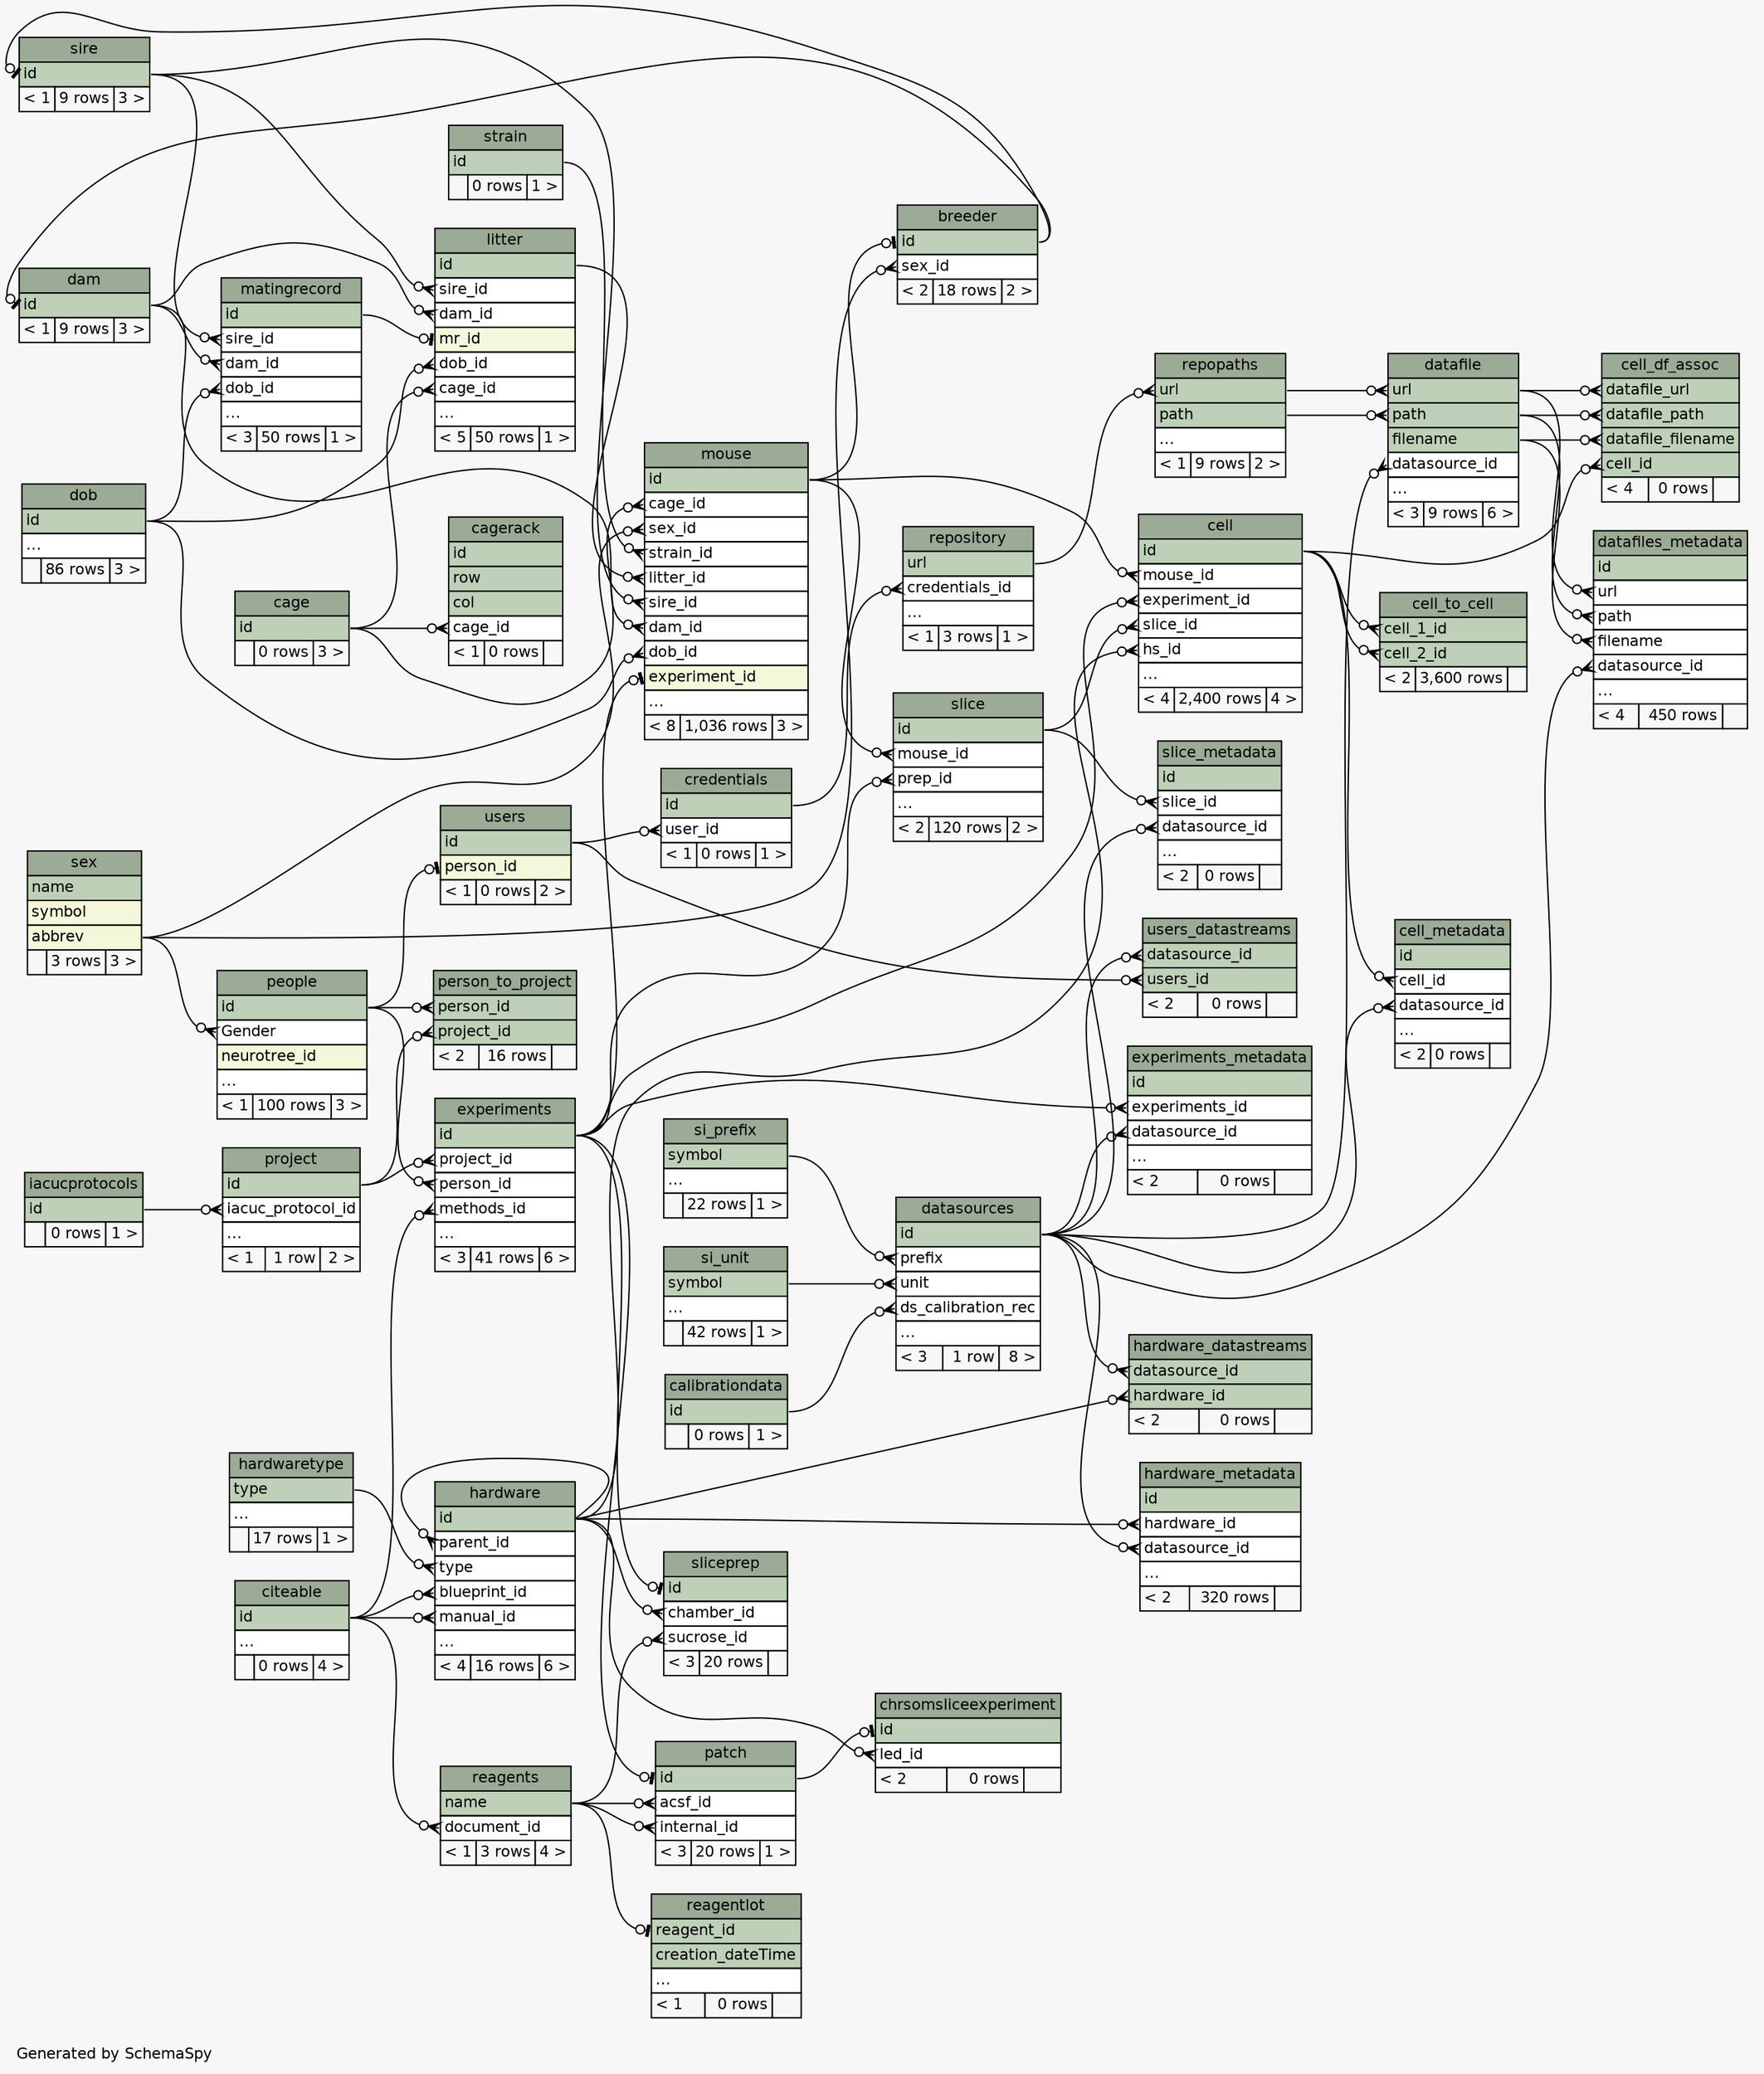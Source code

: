 // dot 2.32.0 on Windows 7 6.1
// SchemaSpy rev 590
digraph "compactRelationshipsDiagram" {
  graph [
    rankdir="RL"
    bgcolor="#f7f7f7"
    label="\nGenerated by SchemaSpy"
    labeljust="l"
    nodesep="0.18"
    ranksep="0.46"
    fontname="Helvetica"
    fontsize="11"
  ];
  node [
    fontname="Helvetica"
    fontsize="11"
    shape="plaintext"
  ];
  edge [
    arrowsize="0.8"
  ];
  "breeder" [
    label=<
    <TABLE BORDER="0" CELLBORDER="1" CELLSPACING="0" BGCOLOR="#ffffff">
      <TR><TD COLSPAN="3" BGCOLOR="#9bab96" ALIGN="CENTER">breeder</TD></TR>
      <TR><TD PORT="id" COLSPAN="3" BGCOLOR="#bed1b8" ALIGN="LEFT">id</TD></TR>
      <TR><TD PORT="sex_id" COLSPAN="3" ALIGN="LEFT">sex_id</TD></TR>
      <TR><TD ALIGN="LEFT" BGCOLOR="#f7f7f7">&lt; 2</TD><TD ALIGN="RIGHT" BGCOLOR="#f7f7f7">18 rows</TD><TD ALIGN="RIGHT" BGCOLOR="#f7f7f7">2 &gt;</TD></TR>
    </TABLE>>
    URL="tables/breeder.html"
    tooltip="breeder"
  ];
  "cage" [
    label=<
    <TABLE BORDER="0" CELLBORDER="1" CELLSPACING="0" BGCOLOR="#ffffff">
      <TR><TD COLSPAN="3" BGCOLOR="#9bab96" ALIGN="CENTER">cage</TD></TR>
      <TR><TD PORT="id" COLSPAN="3" BGCOLOR="#bed1b8" ALIGN="LEFT">id</TD></TR>
      <TR><TD ALIGN="LEFT" BGCOLOR="#f7f7f7">  </TD><TD ALIGN="RIGHT" BGCOLOR="#f7f7f7">0 rows</TD><TD ALIGN="RIGHT" BGCOLOR="#f7f7f7">3 &gt;</TD></TR>
    </TABLE>>
    URL="tables/cage.html"
    tooltip="cage"
  ];
  "cagerack" [
    label=<
    <TABLE BORDER="0" CELLBORDER="1" CELLSPACING="0" BGCOLOR="#ffffff">
      <TR><TD COLSPAN="3" BGCOLOR="#9bab96" ALIGN="CENTER">cagerack</TD></TR>
      <TR><TD PORT="id" COLSPAN="3" BGCOLOR="#bed1b8" ALIGN="LEFT">id</TD></TR>
      <TR><TD PORT="row" COLSPAN="3" BGCOLOR="#bed1b8" ALIGN="LEFT">row</TD></TR>
      <TR><TD PORT="col" COLSPAN="3" BGCOLOR="#bed1b8" ALIGN="LEFT">col</TD></TR>
      <TR><TD PORT="cage_id" COLSPAN="3" ALIGN="LEFT">cage_id</TD></TR>
      <TR><TD ALIGN="LEFT" BGCOLOR="#f7f7f7">&lt; 1</TD><TD ALIGN="RIGHT" BGCOLOR="#f7f7f7">0 rows</TD><TD ALIGN="RIGHT" BGCOLOR="#f7f7f7">  </TD></TR>
    </TABLE>>
    URL="tables/cagerack.html"
    tooltip="cagerack"
  ];
  "calibrationdata" [
    label=<
    <TABLE BORDER="0" CELLBORDER="1" CELLSPACING="0" BGCOLOR="#ffffff">
      <TR><TD COLSPAN="3" BGCOLOR="#9bab96" ALIGN="CENTER">calibrationdata</TD></TR>
      <TR><TD PORT="id" COLSPAN="3" BGCOLOR="#bed1b8" ALIGN="LEFT">id</TD></TR>
      <TR><TD ALIGN="LEFT" BGCOLOR="#f7f7f7">  </TD><TD ALIGN="RIGHT" BGCOLOR="#f7f7f7">0 rows</TD><TD ALIGN="RIGHT" BGCOLOR="#f7f7f7">1 &gt;</TD></TR>
    </TABLE>>
    URL="tables/calibrationdata.html"
    tooltip="calibrationdata"
  ];
  "cell" [
    label=<
    <TABLE BORDER="0" CELLBORDER="1" CELLSPACING="0" BGCOLOR="#ffffff">
      <TR><TD COLSPAN="3" BGCOLOR="#9bab96" ALIGN="CENTER">cell</TD></TR>
      <TR><TD PORT="id" COLSPAN="3" BGCOLOR="#bed1b8" ALIGN="LEFT">id</TD></TR>
      <TR><TD PORT="mouse_id" COLSPAN="3" ALIGN="LEFT">mouse_id</TD></TR>
      <TR><TD PORT="experiment_id" COLSPAN="3" ALIGN="LEFT">experiment_id</TD></TR>
      <TR><TD PORT="slice_id" COLSPAN="3" ALIGN="LEFT">slice_id</TD></TR>
      <TR><TD PORT="hs_id" COLSPAN="3" ALIGN="LEFT">hs_id</TD></TR>
      <TR><TD PORT="elipses" COLSPAN="3" ALIGN="LEFT">...</TD></TR>
      <TR><TD ALIGN="LEFT" BGCOLOR="#f7f7f7">&lt; 4</TD><TD ALIGN="RIGHT" BGCOLOR="#f7f7f7">2,400 rows</TD><TD ALIGN="RIGHT" BGCOLOR="#f7f7f7">4 &gt;</TD></TR>
    </TABLE>>
    URL="tables/cell.html"
    tooltip="cell"
  ];
  "cell_df_assoc" [
    label=<
    <TABLE BORDER="0" CELLBORDER="1" CELLSPACING="0" BGCOLOR="#ffffff">
      <TR><TD COLSPAN="3" BGCOLOR="#9bab96" ALIGN="CENTER">cell_df_assoc</TD></TR>
      <TR><TD PORT="datafile_url" COLSPAN="3" BGCOLOR="#bed1b8" ALIGN="LEFT">datafile_url</TD></TR>
      <TR><TD PORT="datafile_path" COLSPAN="3" BGCOLOR="#bed1b8" ALIGN="LEFT">datafile_path</TD></TR>
      <TR><TD PORT="datafile_filename" COLSPAN="3" BGCOLOR="#bed1b8" ALIGN="LEFT">datafile_filename</TD></TR>
      <TR><TD PORT="cell_id" COLSPAN="3" BGCOLOR="#bed1b8" ALIGN="LEFT">cell_id</TD></TR>
      <TR><TD ALIGN="LEFT" BGCOLOR="#f7f7f7">&lt; 4</TD><TD ALIGN="RIGHT" BGCOLOR="#f7f7f7">0 rows</TD><TD ALIGN="RIGHT" BGCOLOR="#f7f7f7">  </TD></TR>
    </TABLE>>
    URL="tables/cell_df_assoc.html"
    tooltip="cell_df_assoc"
  ];
  "cell_metadata" [
    label=<
    <TABLE BORDER="0" CELLBORDER="1" CELLSPACING="0" BGCOLOR="#ffffff">
      <TR><TD COLSPAN="3" BGCOLOR="#9bab96" ALIGN="CENTER">cell_metadata</TD></TR>
      <TR><TD PORT="id" COLSPAN="3" BGCOLOR="#bed1b8" ALIGN="LEFT">id</TD></TR>
      <TR><TD PORT="cell_id" COLSPAN="3" ALIGN="LEFT">cell_id</TD></TR>
      <TR><TD PORT="datasource_id" COLSPAN="3" ALIGN="LEFT">datasource_id</TD></TR>
      <TR><TD PORT="elipses" COLSPAN="3" ALIGN="LEFT">...</TD></TR>
      <TR><TD ALIGN="LEFT" BGCOLOR="#f7f7f7">&lt; 2</TD><TD ALIGN="RIGHT" BGCOLOR="#f7f7f7">0 rows</TD><TD ALIGN="RIGHT" BGCOLOR="#f7f7f7">  </TD></TR>
    </TABLE>>
    URL="tables/cell_metadata.html"
    tooltip="cell_metadata"
  ];
  "cell_to_cell" [
    label=<
    <TABLE BORDER="0" CELLBORDER="1" CELLSPACING="0" BGCOLOR="#ffffff">
      <TR><TD COLSPAN="3" BGCOLOR="#9bab96" ALIGN="CENTER">cell_to_cell</TD></TR>
      <TR><TD PORT="cell_1_id" COLSPAN="3" BGCOLOR="#bed1b8" ALIGN="LEFT">cell_1_id</TD></TR>
      <TR><TD PORT="cell_2_id" COLSPAN="3" BGCOLOR="#bed1b8" ALIGN="LEFT">cell_2_id</TD></TR>
      <TR><TD ALIGN="LEFT" BGCOLOR="#f7f7f7">&lt; 2</TD><TD ALIGN="RIGHT" BGCOLOR="#f7f7f7">3,600 rows</TD><TD ALIGN="RIGHT" BGCOLOR="#f7f7f7">  </TD></TR>
    </TABLE>>
    URL="tables/cell_to_cell.html"
    tooltip="cell_to_cell"
  ];
  "chrsomsliceexperiment" [
    label=<
    <TABLE BORDER="0" CELLBORDER="1" CELLSPACING="0" BGCOLOR="#ffffff">
      <TR><TD COLSPAN="3" BGCOLOR="#9bab96" ALIGN="CENTER">chrsomsliceexperiment</TD></TR>
      <TR><TD PORT="id" COLSPAN="3" BGCOLOR="#bed1b8" ALIGN="LEFT">id</TD></TR>
      <TR><TD PORT="led_id" COLSPAN="3" ALIGN="LEFT">led_id</TD></TR>
      <TR><TD ALIGN="LEFT" BGCOLOR="#f7f7f7">&lt; 2</TD><TD ALIGN="RIGHT" BGCOLOR="#f7f7f7">0 rows</TD><TD ALIGN="RIGHT" BGCOLOR="#f7f7f7">  </TD></TR>
    </TABLE>>
    URL="tables/chrsomsliceexperiment.html"
    tooltip="chrsomsliceexperiment"
  ];
  "citeable" [
    label=<
    <TABLE BORDER="0" CELLBORDER="1" CELLSPACING="0" BGCOLOR="#ffffff">
      <TR><TD COLSPAN="3" BGCOLOR="#9bab96" ALIGN="CENTER">citeable</TD></TR>
      <TR><TD PORT="id" COLSPAN="3" BGCOLOR="#bed1b8" ALIGN="LEFT">id</TD></TR>
      <TR><TD PORT="elipses" COLSPAN="3" ALIGN="LEFT">...</TD></TR>
      <TR><TD ALIGN="LEFT" BGCOLOR="#f7f7f7">  </TD><TD ALIGN="RIGHT" BGCOLOR="#f7f7f7">0 rows</TD><TD ALIGN="RIGHT" BGCOLOR="#f7f7f7">4 &gt;</TD></TR>
    </TABLE>>
    URL="tables/citeable.html"
    tooltip="citeable"
  ];
  "credentials" [
    label=<
    <TABLE BORDER="0" CELLBORDER="1" CELLSPACING="0" BGCOLOR="#ffffff">
      <TR><TD COLSPAN="3" BGCOLOR="#9bab96" ALIGN="CENTER">credentials</TD></TR>
      <TR><TD PORT="id" COLSPAN="3" BGCOLOR="#bed1b8" ALIGN="LEFT">id</TD></TR>
      <TR><TD PORT="user_id" COLSPAN="3" ALIGN="LEFT">user_id</TD></TR>
      <TR><TD ALIGN="LEFT" BGCOLOR="#f7f7f7">&lt; 1</TD><TD ALIGN="RIGHT" BGCOLOR="#f7f7f7">0 rows</TD><TD ALIGN="RIGHT" BGCOLOR="#f7f7f7">1 &gt;</TD></TR>
    </TABLE>>
    URL="tables/credentials.html"
    tooltip="credentials"
  ];
  "dam" [
    label=<
    <TABLE BORDER="0" CELLBORDER="1" CELLSPACING="0" BGCOLOR="#ffffff">
      <TR><TD COLSPAN="3" BGCOLOR="#9bab96" ALIGN="CENTER">dam</TD></TR>
      <TR><TD PORT="id" COLSPAN="3" BGCOLOR="#bed1b8" ALIGN="LEFT">id</TD></TR>
      <TR><TD ALIGN="LEFT" BGCOLOR="#f7f7f7">&lt; 1</TD><TD ALIGN="RIGHT" BGCOLOR="#f7f7f7">9 rows</TD><TD ALIGN="RIGHT" BGCOLOR="#f7f7f7">3 &gt;</TD></TR>
    </TABLE>>
    URL="tables/dam.html"
    tooltip="dam"
  ];
  "datafile" [
    label=<
    <TABLE BORDER="0" CELLBORDER="1" CELLSPACING="0" BGCOLOR="#ffffff">
      <TR><TD COLSPAN="3" BGCOLOR="#9bab96" ALIGN="CENTER">datafile</TD></TR>
      <TR><TD PORT="url" COLSPAN="3" BGCOLOR="#bed1b8" ALIGN="LEFT">url</TD></TR>
      <TR><TD PORT="path" COLSPAN="3" BGCOLOR="#bed1b8" ALIGN="LEFT">path</TD></TR>
      <TR><TD PORT="filename" COLSPAN="3" BGCOLOR="#bed1b8" ALIGN="LEFT">filename</TD></TR>
      <TR><TD PORT="datasource_id" COLSPAN="3" ALIGN="LEFT">datasource_id</TD></TR>
      <TR><TD PORT="elipses" COLSPAN="3" ALIGN="LEFT">...</TD></TR>
      <TR><TD ALIGN="LEFT" BGCOLOR="#f7f7f7">&lt; 3</TD><TD ALIGN="RIGHT" BGCOLOR="#f7f7f7">9 rows</TD><TD ALIGN="RIGHT" BGCOLOR="#f7f7f7">6 &gt;</TD></TR>
    </TABLE>>
    URL="tables/datafile.html"
    tooltip="datafile"
  ];
  "datafiles_metadata" [
    label=<
    <TABLE BORDER="0" CELLBORDER="1" CELLSPACING="0" BGCOLOR="#ffffff">
      <TR><TD COLSPAN="3" BGCOLOR="#9bab96" ALIGN="CENTER">datafiles_metadata</TD></TR>
      <TR><TD PORT="id" COLSPAN="3" BGCOLOR="#bed1b8" ALIGN="LEFT">id</TD></TR>
      <TR><TD PORT="url" COLSPAN="3" ALIGN="LEFT">url</TD></TR>
      <TR><TD PORT="path" COLSPAN="3" ALIGN="LEFT">path</TD></TR>
      <TR><TD PORT="filename" COLSPAN="3" ALIGN="LEFT">filename</TD></TR>
      <TR><TD PORT="datasource_id" COLSPAN="3" ALIGN="LEFT">datasource_id</TD></TR>
      <TR><TD PORT="elipses" COLSPAN="3" ALIGN="LEFT">...</TD></TR>
      <TR><TD ALIGN="LEFT" BGCOLOR="#f7f7f7">&lt; 4</TD><TD ALIGN="RIGHT" BGCOLOR="#f7f7f7">450 rows</TD><TD ALIGN="RIGHT" BGCOLOR="#f7f7f7">  </TD></TR>
    </TABLE>>
    URL="tables/datafiles_metadata.html"
    tooltip="datafiles_metadata"
  ];
  "datasources" [
    label=<
    <TABLE BORDER="0" CELLBORDER="1" CELLSPACING="0" BGCOLOR="#ffffff">
      <TR><TD COLSPAN="3" BGCOLOR="#9bab96" ALIGN="CENTER">datasources</TD></TR>
      <TR><TD PORT="id" COLSPAN="3" BGCOLOR="#bed1b8" ALIGN="LEFT">id</TD></TR>
      <TR><TD PORT="prefix" COLSPAN="3" ALIGN="LEFT">prefix</TD></TR>
      <TR><TD PORT="unit" COLSPAN="3" ALIGN="LEFT">unit</TD></TR>
      <TR><TD PORT="ds_calibration_rec" COLSPAN="3" ALIGN="LEFT">ds_calibration_rec</TD></TR>
      <TR><TD PORT="elipses" COLSPAN="3" ALIGN="LEFT">...</TD></TR>
      <TR><TD ALIGN="LEFT" BGCOLOR="#f7f7f7">&lt; 3</TD><TD ALIGN="RIGHT" BGCOLOR="#f7f7f7">1 row</TD><TD ALIGN="RIGHT" BGCOLOR="#f7f7f7">8 &gt;</TD></TR>
    </TABLE>>
    URL="tables/datasources.html"
    tooltip="datasources"
  ];
  "dob" [
    label=<
    <TABLE BORDER="0" CELLBORDER="1" CELLSPACING="0" BGCOLOR="#ffffff">
      <TR><TD COLSPAN="3" BGCOLOR="#9bab96" ALIGN="CENTER">dob</TD></TR>
      <TR><TD PORT="id" COLSPAN="3" BGCOLOR="#bed1b8" ALIGN="LEFT">id</TD></TR>
      <TR><TD PORT="elipses" COLSPAN="3" ALIGN="LEFT">...</TD></TR>
      <TR><TD ALIGN="LEFT" BGCOLOR="#f7f7f7">  </TD><TD ALIGN="RIGHT" BGCOLOR="#f7f7f7">86 rows</TD><TD ALIGN="RIGHT" BGCOLOR="#f7f7f7">3 &gt;</TD></TR>
    </TABLE>>
    URL="tables/dob.html"
    tooltip="dob"
  ];
  "experiments" [
    label=<
    <TABLE BORDER="0" CELLBORDER="1" CELLSPACING="0" BGCOLOR="#ffffff">
      <TR><TD COLSPAN="3" BGCOLOR="#9bab96" ALIGN="CENTER">experiments</TD></TR>
      <TR><TD PORT="id" COLSPAN="3" BGCOLOR="#bed1b8" ALIGN="LEFT">id</TD></TR>
      <TR><TD PORT="project_id" COLSPAN="3" ALIGN="LEFT">project_id</TD></TR>
      <TR><TD PORT="person_id" COLSPAN="3" ALIGN="LEFT">person_id</TD></TR>
      <TR><TD PORT="methods_id" COLSPAN="3" ALIGN="LEFT">methods_id</TD></TR>
      <TR><TD PORT="elipses" COLSPAN="3" ALIGN="LEFT">...</TD></TR>
      <TR><TD ALIGN="LEFT" BGCOLOR="#f7f7f7">&lt; 3</TD><TD ALIGN="RIGHT" BGCOLOR="#f7f7f7">41 rows</TD><TD ALIGN="RIGHT" BGCOLOR="#f7f7f7">6 &gt;</TD></TR>
    </TABLE>>
    URL="tables/experiments.html"
    tooltip="experiments"
  ];
  "experiments_metadata" [
    label=<
    <TABLE BORDER="0" CELLBORDER="1" CELLSPACING="0" BGCOLOR="#ffffff">
      <TR><TD COLSPAN="3" BGCOLOR="#9bab96" ALIGN="CENTER">experiments_metadata</TD></TR>
      <TR><TD PORT="id" COLSPAN="3" BGCOLOR="#bed1b8" ALIGN="LEFT">id</TD></TR>
      <TR><TD PORT="experiments_id" COLSPAN="3" ALIGN="LEFT">experiments_id</TD></TR>
      <TR><TD PORT="datasource_id" COLSPAN="3" ALIGN="LEFT">datasource_id</TD></TR>
      <TR><TD PORT="elipses" COLSPAN="3" ALIGN="LEFT">...</TD></TR>
      <TR><TD ALIGN="LEFT" BGCOLOR="#f7f7f7">&lt; 2</TD><TD ALIGN="RIGHT" BGCOLOR="#f7f7f7">0 rows</TD><TD ALIGN="RIGHT" BGCOLOR="#f7f7f7">  </TD></TR>
    </TABLE>>
    URL="tables/experiments_metadata.html"
    tooltip="experiments_metadata"
  ];
  "hardware" [
    label=<
    <TABLE BORDER="0" CELLBORDER="1" CELLSPACING="0" BGCOLOR="#ffffff">
      <TR><TD COLSPAN="3" BGCOLOR="#9bab96" ALIGN="CENTER">hardware</TD></TR>
      <TR><TD PORT="id" COLSPAN="3" BGCOLOR="#bed1b8" ALIGN="LEFT">id</TD></TR>
      <TR><TD PORT="parent_id" COLSPAN="3" ALIGN="LEFT">parent_id</TD></TR>
      <TR><TD PORT="type" COLSPAN="3" ALIGN="LEFT">type</TD></TR>
      <TR><TD PORT="blueprint_id" COLSPAN="3" ALIGN="LEFT">blueprint_id</TD></TR>
      <TR><TD PORT="manual_id" COLSPAN="3" ALIGN="LEFT">manual_id</TD></TR>
      <TR><TD PORT="elipses" COLSPAN="3" ALIGN="LEFT">...</TD></TR>
      <TR><TD ALIGN="LEFT" BGCOLOR="#f7f7f7">&lt; 4</TD><TD ALIGN="RIGHT" BGCOLOR="#f7f7f7">16 rows</TD><TD ALIGN="RIGHT" BGCOLOR="#f7f7f7">6 &gt;</TD></TR>
    </TABLE>>
    URL="tables/hardware.html"
    tooltip="hardware"
  ];
  "hardware_datastreams" [
    label=<
    <TABLE BORDER="0" CELLBORDER="1" CELLSPACING="0" BGCOLOR="#ffffff">
      <TR><TD COLSPAN="3" BGCOLOR="#9bab96" ALIGN="CENTER">hardware_datastreams</TD></TR>
      <TR><TD PORT="datasource_id" COLSPAN="3" BGCOLOR="#bed1b8" ALIGN="LEFT">datasource_id</TD></TR>
      <TR><TD PORT="hardware_id" COLSPAN="3" BGCOLOR="#bed1b8" ALIGN="LEFT">hardware_id</TD></TR>
      <TR><TD ALIGN="LEFT" BGCOLOR="#f7f7f7">&lt; 2</TD><TD ALIGN="RIGHT" BGCOLOR="#f7f7f7">0 rows</TD><TD ALIGN="RIGHT" BGCOLOR="#f7f7f7">  </TD></TR>
    </TABLE>>
    URL="tables/hardware_datastreams.html"
    tooltip="hardware_datastreams"
  ];
  "hardware_metadata" [
    label=<
    <TABLE BORDER="0" CELLBORDER="1" CELLSPACING="0" BGCOLOR="#ffffff">
      <TR><TD COLSPAN="3" BGCOLOR="#9bab96" ALIGN="CENTER">hardware_metadata</TD></TR>
      <TR><TD PORT="id" COLSPAN="3" BGCOLOR="#bed1b8" ALIGN="LEFT">id</TD></TR>
      <TR><TD PORT="hardware_id" COLSPAN="3" ALIGN="LEFT">hardware_id</TD></TR>
      <TR><TD PORT="datasource_id" COLSPAN="3" ALIGN="LEFT">datasource_id</TD></TR>
      <TR><TD PORT="elipses" COLSPAN="3" ALIGN="LEFT">...</TD></TR>
      <TR><TD ALIGN="LEFT" BGCOLOR="#f7f7f7">&lt; 2</TD><TD ALIGN="RIGHT" BGCOLOR="#f7f7f7">320 rows</TD><TD ALIGN="RIGHT" BGCOLOR="#f7f7f7">  </TD></TR>
    </TABLE>>
    URL="tables/hardware_metadata.html"
    tooltip="hardware_metadata"
  ];
  "hardwaretype" [
    label=<
    <TABLE BORDER="0" CELLBORDER="1" CELLSPACING="0" BGCOLOR="#ffffff">
      <TR><TD COLSPAN="3" BGCOLOR="#9bab96" ALIGN="CENTER">hardwaretype</TD></TR>
      <TR><TD PORT="type" COLSPAN="3" BGCOLOR="#bed1b8" ALIGN="LEFT">type</TD></TR>
      <TR><TD PORT="elipses" COLSPAN="3" ALIGN="LEFT">...</TD></TR>
      <TR><TD ALIGN="LEFT" BGCOLOR="#f7f7f7">  </TD><TD ALIGN="RIGHT" BGCOLOR="#f7f7f7">17 rows</TD><TD ALIGN="RIGHT" BGCOLOR="#f7f7f7">1 &gt;</TD></TR>
    </TABLE>>
    URL="tables/hardwaretype.html"
    tooltip="hardwaretype"
  ];
  "iacucprotocols" [
    label=<
    <TABLE BORDER="0" CELLBORDER="1" CELLSPACING="0" BGCOLOR="#ffffff">
      <TR><TD COLSPAN="3" BGCOLOR="#9bab96" ALIGN="CENTER">iacucprotocols</TD></TR>
      <TR><TD PORT="id" COLSPAN="3" BGCOLOR="#bed1b8" ALIGN="LEFT">id</TD></TR>
      <TR><TD ALIGN="LEFT" BGCOLOR="#f7f7f7">  </TD><TD ALIGN="RIGHT" BGCOLOR="#f7f7f7">0 rows</TD><TD ALIGN="RIGHT" BGCOLOR="#f7f7f7">1 &gt;</TD></TR>
    </TABLE>>
    URL="tables/iacucprotocols.html"
    tooltip="iacucprotocols"
  ];
  "litter" [
    label=<
    <TABLE BORDER="0" CELLBORDER="1" CELLSPACING="0" BGCOLOR="#ffffff">
      <TR><TD COLSPAN="3" BGCOLOR="#9bab96" ALIGN="CENTER">litter</TD></TR>
      <TR><TD PORT="id" COLSPAN="3" BGCOLOR="#bed1b8" ALIGN="LEFT">id</TD></TR>
      <TR><TD PORT="sire_id" COLSPAN="3" ALIGN="LEFT">sire_id</TD></TR>
      <TR><TD PORT="dam_id" COLSPAN="3" ALIGN="LEFT">dam_id</TD></TR>
      <TR><TD PORT="mr_id" COLSPAN="3" BGCOLOR="#f4f7da" ALIGN="LEFT">mr_id</TD></TR>
      <TR><TD PORT="dob_id" COLSPAN="3" ALIGN="LEFT">dob_id</TD></TR>
      <TR><TD PORT="cage_id" COLSPAN="3" ALIGN="LEFT">cage_id</TD></TR>
      <TR><TD PORT="elipses" COLSPAN="3" ALIGN="LEFT">...</TD></TR>
      <TR><TD ALIGN="LEFT" BGCOLOR="#f7f7f7">&lt; 5</TD><TD ALIGN="RIGHT" BGCOLOR="#f7f7f7">50 rows</TD><TD ALIGN="RIGHT" BGCOLOR="#f7f7f7">1 &gt;</TD></TR>
    </TABLE>>
    URL="tables/litter.html"
    tooltip="litter"
  ];
  "matingrecord" [
    label=<
    <TABLE BORDER="0" CELLBORDER="1" CELLSPACING="0" BGCOLOR="#ffffff">
      <TR><TD COLSPAN="3" BGCOLOR="#9bab96" ALIGN="CENTER">matingrecord</TD></TR>
      <TR><TD PORT="id" COLSPAN="3" BGCOLOR="#bed1b8" ALIGN="LEFT">id</TD></TR>
      <TR><TD PORT="sire_id" COLSPAN="3" ALIGN="LEFT">sire_id</TD></TR>
      <TR><TD PORT="dam_id" COLSPAN="3" ALIGN="LEFT">dam_id</TD></TR>
      <TR><TD PORT="dob_id" COLSPAN="3" ALIGN="LEFT">dob_id</TD></TR>
      <TR><TD PORT="elipses" COLSPAN="3" ALIGN="LEFT">...</TD></TR>
      <TR><TD ALIGN="LEFT" BGCOLOR="#f7f7f7">&lt; 3</TD><TD ALIGN="RIGHT" BGCOLOR="#f7f7f7">50 rows</TD><TD ALIGN="RIGHT" BGCOLOR="#f7f7f7">1 &gt;</TD></TR>
    </TABLE>>
    URL="tables/matingrecord.html"
    tooltip="matingrecord"
  ];
  "mouse" [
    label=<
    <TABLE BORDER="0" CELLBORDER="1" CELLSPACING="0" BGCOLOR="#ffffff">
      <TR><TD COLSPAN="3" BGCOLOR="#9bab96" ALIGN="CENTER">mouse</TD></TR>
      <TR><TD PORT="id" COLSPAN="3" BGCOLOR="#bed1b8" ALIGN="LEFT">id</TD></TR>
      <TR><TD PORT="cage_id" COLSPAN="3" ALIGN="LEFT">cage_id</TD></TR>
      <TR><TD PORT="sex_id" COLSPAN="3" ALIGN="LEFT">sex_id</TD></TR>
      <TR><TD PORT="strain_id" COLSPAN="3" ALIGN="LEFT">strain_id</TD></TR>
      <TR><TD PORT="litter_id" COLSPAN="3" ALIGN="LEFT">litter_id</TD></TR>
      <TR><TD PORT="sire_id" COLSPAN="3" ALIGN="LEFT">sire_id</TD></TR>
      <TR><TD PORT="dam_id" COLSPAN="3" ALIGN="LEFT">dam_id</TD></TR>
      <TR><TD PORT="dob_id" COLSPAN="3" ALIGN="LEFT">dob_id</TD></TR>
      <TR><TD PORT="experiment_id" COLSPAN="3" BGCOLOR="#f4f7da" ALIGN="LEFT">experiment_id</TD></TR>
      <TR><TD PORT="elipses" COLSPAN="3" ALIGN="LEFT">...</TD></TR>
      <TR><TD ALIGN="LEFT" BGCOLOR="#f7f7f7">&lt; 8</TD><TD ALIGN="RIGHT" BGCOLOR="#f7f7f7">1,036 rows</TD><TD ALIGN="RIGHT" BGCOLOR="#f7f7f7">3 &gt;</TD></TR>
    </TABLE>>
    URL="tables/mouse.html"
    tooltip="mouse"
  ];
  "patch" [
    label=<
    <TABLE BORDER="0" CELLBORDER="1" CELLSPACING="0" BGCOLOR="#ffffff">
      <TR><TD COLSPAN="3" BGCOLOR="#9bab96" ALIGN="CENTER">patch</TD></TR>
      <TR><TD PORT="id" COLSPAN="3" BGCOLOR="#bed1b8" ALIGN="LEFT">id</TD></TR>
      <TR><TD PORT="acsf_id" COLSPAN="3" ALIGN="LEFT">acsf_id</TD></TR>
      <TR><TD PORT="internal_id" COLSPAN="3" ALIGN="LEFT">internal_id</TD></TR>
      <TR><TD ALIGN="LEFT" BGCOLOR="#f7f7f7">&lt; 3</TD><TD ALIGN="RIGHT" BGCOLOR="#f7f7f7">20 rows</TD><TD ALIGN="RIGHT" BGCOLOR="#f7f7f7">1 &gt;</TD></TR>
    </TABLE>>
    URL="tables/patch.html"
    tooltip="patch"
  ];
  "people" [
    label=<
    <TABLE BORDER="0" CELLBORDER="1" CELLSPACING="0" BGCOLOR="#ffffff">
      <TR><TD COLSPAN="3" BGCOLOR="#9bab96" ALIGN="CENTER">people</TD></TR>
      <TR><TD PORT="id" COLSPAN="3" BGCOLOR="#bed1b8" ALIGN="LEFT">id</TD></TR>
      <TR><TD PORT="Gender" COLSPAN="3" ALIGN="LEFT">Gender</TD></TR>
      <TR><TD PORT="neurotree_id" COLSPAN="3" BGCOLOR="#f4f7da" ALIGN="LEFT">neurotree_id</TD></TR>
      <TR><TD PORT="elipses" COLSPAN="3" ALIGN="LEFT">...</TD></TR>
      <TR><TD ALIGN="LEFT" BGCOLOR="#f7f7f7">&lt; 1</TD><TD ALIGN="RIGHT" BGCOLOR="#f7f7f7">100 rows</TD><TD ALIGN="RIGHT" BGCOLOR="#f7f7f7">3 &gt;</TD></TR>
    </TABLE>>
    URL="tables/people.html"
    tooltip="people"
  ];
  "person_to_project" [
    label=<
    <TABLE BORDER="0" CELLBORDER="1" CELLSPACING="0" BGCOLOR="#ffffff">
      <TR><TD COLSPAN="3" BGCOLOR="#9bab96" ALIGN="CENTER">person_to_project</TD></TR>
      <TR><TD PORT="person_id" COLSPAN="3" BGCOLOR="#bed1b8" ALIGN="LEFT">person_id</TD></TR>
      <TR><TD PORT="project_id" COLSPAN="3" BGCOLOR="#bed1b8" ALIGN="LEFT">project_id</TD></TR>
      <TR><TD ALIGN="LEFT" BGCOLOR="#f7f7f7">&lt; 2</TD><TD ALIGN="RIGHT" BGCOLOR="#f7f7f7">16 rows</TD><TD ALIGN="RIGHT" BGCOLOR="#f7f7f7">  </TD></TR>
    </TABLE>>
    URL="tables/person_to_project.html"
    tooltip="person_to_project"
  ];
  "project" [
    label=<
    <TABLE BORDER="0" CELLBORDER="1" CELLSPACING="0" BGCOLOR="#ffffff">
      <TR><TD COLSPAN="3" BGCOLOR="#9bab96" ALIGN="CENTER">project</TD></TR>
      <TR><TD PORT="id" COLSPAN="3" BGCOLOR="#bed1b8" ALIGN="LEFT">id</TD></TR>
      <TR><TD PORT="iacuc_protocol_id" COLSPAN="3" ALIGN="LEFT">iacuc_protocol_id</TD></TR>
      <TR><TD PORT="elipses" COLSPAN="3" ALIGN="LEFT">...</TD></TR>
      <TR><TD ALIGN="LEFT" BGCOLOR="#f7f7f7">&lt; 1</TD><TD ALIGN="RIGHT" BGCOLOR="#f7f7f7">1 row</TD><TD ALIGN="RIGHT" BGCOLOR="#f7f7f7">2 &gt;</TD></TR>
    </TABLE>>
    URL="tables/project.html"
    tooltip="project"
  ];
  "reagentlot" [
    label=<
    <TABLE BORDER="0" CELLBORDER="1" CELLSPACING="0" BGCOLOR="#ffffff">
      <TR><TD COLSPAN="3" BGCOLOR="#9bab96" ALIGN="CENTER">reagentlot</TD></TR>
      <TR><TD PORT="reagent_id" COLSPAN="3" BGCOLOR="#bed1b8" ALIGN="LEFT">reagent_id</TD></TR>
      <TR><TD PORT="creation_dateTime" COLSPAN="3" BGCOLOR="#bed1b8" ALIGN="LEFT">creation_dateTime</TD></TR>
      <TR><TD PORT="elipses" COLSPAN="3" ALIGN="LEFT">...</TD></TR>
      <TR><TD ALIGN="LEFT" BGCOLOR="#f7f7f7">&lt; 1</TD><TD ALIGN="RIGHT" BGCOLOR="#f7f7f7">0 rows</TD><TD ALIGN="RIGHT" BGCOLOR="#f7f7f7">  </TD></TR>
    </TABLE>>
    URL="tables/reagentlot.html"
    tooltip="reagentlot"
  ];
  "reagents" [
    label=<
    <TABLE BORDER="0" CELLBORDER="1" CELLSPACING="0" BGCOLOR="#ffffff">
      <TR><TD COLSPAN="3" BGCOLOR="#9bab96" ALIGN="CENTER">reagents</TD></TR>
      <TR><TD PORT="name" COLSPAN="3" BGCOLOR="#bed1b8" ALIGN="LEFT">name</TD></TR>
      <TR><TD PORT="document_id" COLSPAN="3" ALIGN="LEFT">document_id</TD></TR>
      <TR><TD ALIGN="LEFT" BGCOLOR="#f7f7f7">&lt; 1</TD><TD ALIGN="RIGHT" BGCOLOR="#f7f7f7">3 rows</TD><TD ALIGN="RIGHT" BGCOLOR="#f7f7f7">4 &gt;</TD></TR>
    </TABLE>>
    URL="tables/reagents.html"
    tooltip="reagents"
  ];
  "repopaths" [
    label=<
    <TABLE BORDER="0" CELLBORDER="1" CELLSPACING="0" BGCOLOR="#ffffff">
      <TR><TD COLSPAN="3" BGCOLOR="#9bab96" ALIGN="CENTER">repopaths</TD></TR>
      <TR><TD PORT="url" COLSPAN="3" BGCOLOR="#bed1b8" ALIGN="LEFT">url</TD></TR>
      <TR><TD PORT="path" COLSPAN="3" BGCOLOR="#bed1b8" ALIGN="LEFT">path</TD></TR>
      <TR><TD PORT="elipses" COLSPAN="3" ALIGN="LEFT">...</TD></TR>
      <TR><TD ALIGN="LEFT" BGCOLOR="#f7f7f7">&lt; 1</TD><TD ALIGN="RIGHT" BGCOLOR="#f7f7f7">9 rows</TD><TD ALIGN="RIGHT" BGCOLOR="#f7f7f7">2 &gt;</TD></TR>
    </TABLE>>
    URL="tables/repopaths.html"
    tooltip="repopaths"
  ];
  "repository" [
    label=<
    <TABLE BORDER="0" CELLBORDER="1" CELLSPACING="0" BGCOLOR="#ffffff">
      <TR><TD COLSPAN="3" BGCOLOR="#9bab96" ALIGN="CENTER">repository</TD></TR>
      <TR><TD PORT="url" COLSPAN="3" BGCOLOR="#bed1b8" ALIGN="LEFT">url</TD></TR>
      <TR><TD PORT="credentials_id" COLSPAN="3" ALIGN="LEFT">credentials_id</TD></TR>
      <TR><TD PORT="elipses" COLSPAN="3" ALIGN="LEFT">...</TD></TR>
      <TR><TD ALIGN="LEFT" BGCOLOR="#f7f7f7">&lt; 1</TD><TD ALIGN="RIGHT" BGCOLOR="#f7f7f7">3 rows</TD><TD ALIGN="RIGHT" BGCOLOR="#f7f7f7">1 &gt;</TD></TR>
    </TABLE>>
    URL="tables/repository.html"
    tooltip="repository"
  ];
  "sex" [
    label=<
    <TABLE BORDER="0" CELLBORDER="1" CELLSPACING="0" BGCOLOR="#ffffff">
      <TR><TD COLSPAN="3" BGCOLOR="#9bab96" ALIGN="CENTER">sex</TD></TR>
      <TR><TD PORT="name" COLSPAN="3" BGCOLOR="#bed1b8" ALIGN="LEFT">name</TD></TR>
      <TR><TD PORT="symbol" COLSPAN="3" BGCOLOR="#f4f7da" ALIGN="LEFT">symbol</TD></TR>
      <TR><TD PORT="abbrev" COLSPAN="3" BGCOLOR="#f4f7da" ALIGN="LEFT">abbrev</TD></TR>
      <TR><TD ALIGN="LEFT" BGCOLOR="#f7f7f7">  </TD><TD ALIGN="RIGHT" BGCOLOR="#f7f7f7">3 rows</TD><TD ALIGN="RIGHT" BGCOLOR="#f7f7f7">3 &gt;</TD></TR>
    </TABLE>>
    URL="tables/sex.html"
    tooltip="sex"
  ];
  "si_prefix" [
    label=<
    <TABLE BORDER="0" CELLBORDER="1" CELLSPACING="0" BGCOLOR="#ffffff">
      <TR><TD COLSPAN="3" BGCOLOR="#9bab96" ALIGN="CENTER">si_prefix</TD></TR>
      <TR><TD PORT="symbol" COLSPAN="3" BGCOLOR="#bed1b8" ALIGN="LEFT">symbol</TD></TR>
      <TR><TD PORT="elipses" COLSPAN="3" ALIGN="LEFT">...</TD></TR>
      <TR><TD ALIGN="LEFT" BGCOLOR="#f7f7f7">  </TD><TD ALIGN="RIGHT" BGCOLOR="#f7f7f7">22 rows</TD><TD ALIGN="RIGHT" BGCOLOR="#f7f7f7">1 &gt;</TD></TR>
    </TABLE>>
    URL="tables/si_prefix.html"
    tooltip="si_prefix"
  ];
  "si_unit" [
    label=<
    <TABLE BORDER="0" CELLBORDER="1" CELLSPACING="0" BGCOLOR="#ffffff">
      <TR><TD COLSPAN="3" BGCOLOR="#9bab96" ALIGN="CENTER">si_unit</TD></TR>
      <TR><TD PORT="symbol" COLSPAN="3" BGCOLOR="#bed1b8" ALIGN="LEFT">symbol</TD></TR>
      <TR><TD PORT="elipses" COLSPAN="3" ALIGN="LEFT">...</TD></TR>
      <TR><TD ALIGN="LEFT" BGCOLOR="#f7f7f7">  </TD><TD ALIGN="RIGHT" BGCOLOR="#f7f7f7">42 rows</TD><TD ALIGN="RIGHT" BGCOLOR="#f7f7f7">1 &gt;</TD></TR>
    </TABLE>>
    URL="tables/si_unit.html"
    tooltip="si_unit"
  ];
  "sire" [
    label=<
    <TABLE BORDER="0" CELLBORDER="1" CELLSPACING="0" BGCOLOR="#ffffff">
      <TR><TD COLSPAN="3" BGCOLOR="#9bab96" ALIGN="CENTER">sire</TD></TR>
      <TR><TD PORT="id" COLSPAN="3" BGCOLOR="#bed1b8" ALIGN="LEFT">id</TD></TR>
      <TR><TD ALIGN="LEFT" BGCOLOR="#f7f7f7">&lt; 1</TD><TD ALIGN="RIGHT" BGCOLOR="#f7f7f7">9 rows</TD><TD ALIGN="RIGHT" BGCOLOR="#f7f7f7">3 &gt;</TD></TR>
    </TABLE>>
    URL="tables/sire.html"
    tooltip="sire"
  ];
  "slice" [
    label=<
    <TABLE BORDER="0" CELLBORDER="1" CELLSPACING="0" BGCOLOR="#ffffff">
      <TR><TD COLSPAN="3" BGCOLOR="#9bab96" ALIGN="CENTER">slice</TD></TR>
      <TR><TD PORT="id" COLSPAN="3" BGCOLOR="#bed1b8" ALIGN="LEFT">id</TD></TR>
      <TR><TD PORT="mouse_id" COLSPAN="3" ALIGN="LEFT">mouse_id</TD></TR>
      <TR><TD PORT="prep_id" COLSPAN="3" ALIGN="LEFT">prep_id</TD></TR>
      <TR><TD PORT="elipses" COLSPAN="3" ALIGN="LEFT">...</TD></TR>
      <TR><TD ALIGN="LEFT" BGCOLOR="#f7f7f7">&lt; 2</TD><TD ALIGN="RIGHT" BGCOLOR="#f7f7f7">120 rows</TD><TD ALIGN="RIGHT" BGCOLOR="#f7f7f7">2 &gt;</TD></TR>
    </TABLE>>
    URL="tables/slice.html"
    tooltip="slice"
  ];
  "slice_metadata" [
    label=<
    <TABLE BORDER="0" CELLBORDER="1" CELLSPACING="0" BGCOLOR="#ffffff">
      <TR><TD COLSPAN="3" BGCOLOR="#9bab96" ALIGN="CENTER">slice_metadata</TD></TR>
      <TR><TD PORT="id" COLSPAN="3" BGCOLOR="#bed1b8" ALIGN="LEFT">id</TD></TR>
      <TR><TD PORT="slice_id" COLSPAN="3" ALIGN="LEFT">slice_id</TD></TR>
      <TR><TD PORT="datasource_id" COLSPAN="3" ALIGN="LEFT">datasource_id</TD></TR>
      <TR><TD PORT="elipses" COLSPAN="3" ALIGN="LEFT">...</TD></TR>
      <TR><TD ALIGN="LEFT" BGCOLOR="#f7f7f7">&lt; 2</TD><TD ALIGN="RIGHT" BGCOLOR="#f7f7f7">0 rows</TD><TD ALIGN="RIGHT" BGCOLOR="#f7f7f7">  </TD></TR>
    </TABLE>>
    URL="tables/slice_metadata.html"
    tooltip="slice_metadata"
  ];
  "sliceprep" [
    label=<
    <TABLE BORDER="0" CELLBORDER="1" CELLSPACING="0" BGCOLOR="#ffffff">
      <TR><TD COLSPAN="3" BGCOLOR="#9bab96" ALIGN="CENTER">sliceprep</TD></TR>
      <TR><TD PORT="id" COLSPAN="3" BGCOLOR="#bed1b8" ALIGN="LEFT">id</TD></TR>
      <TR><TD PORT="chamber_id" COLSPAN="3" ALIGN="LEFT">chamber_id</TD></TR>
      <TR><TD PORT="sucrose_id" COLSPAN="3" ALIGN="LEFT">sucrose_id</TD></TR>
      <TR><TD ALIGN="LEFT" BGCOLOR="#f7f7f7">&lt; 3</TD><TD ALIGN="RIGHT" BGCOLOR="#f7f7f7">20 rows</TD><TD ALIGN="RIGHT" BGCOLOR="#f7f7f7">  </TD></TR>
    </TABLE>>
    URL="tables/sliceprep.html"
    tooltip="sliceprep"
  ];
  "strain" [
    label=<
    <TABLE BORDER="0" CELLBORDER="1" CELLSPACING="0" BGCOLOR="#ffffff">
      <TR><TD COLSPAN="3" BGCOLOR="#9bab96" ALIGN="CENTER">strain</TD></TR>
      <TR><TD PORT="id" COLSPAN="3" BGCOLOR="#bed1b8" ALIGN="LEFT">id</TD></TR>
      <TR><TD ALIGN="LEFT" BGCOLOR="#f7f7f7">  </TD><TD ALIGN="RIGHT" BGCOLOR="#f7f7f7">0 rows</TD><TD ALIGN="RIGHT" BGCOLOR="#f7f7f7">1 &gt;</TD></TR>
    </TABLE>>
    URL="tables/strain.html"
    tooltip="strain"
  ];
  "users" [
    label=<
    <TABLE BORDER="0" CELLBORDER="1" CELLSPACING="0" BGCOLOR="#ffffff">
      <TR><TD COLSPAN="3" BGCOLOR="#9bab96" ALIGN="CENTER">users</TD></TR>
      <TR><TD PORT="id" COLSPAN="3" BGCOLOR="#bed1b8" ALIGN="LEFT">id</TD></TR>
      <TR><TD PORT="person_id" COLSPAN="3" BGCOLOR="#f4f7da" ALIGN="LEFT">person_id</TD></TR>
      <TR><TD ALIGN="LEFT" BGCOLOR="#f7f7f7">&lt; 1</TD><TD ALIGN="RIGHT" BGCOLOR="#f7f7f7">0 rows</TD><TD ALIGN="RIGHT" BGCOLOR="#f7f7f7">2 &gt;</TD></TR>
    </TABLE>>
    URL="tables/users.html"
    tooltip="users"
  ];
  "users_datastreams" [
    label=<
    <TABLE BORDER="0" CELLBORDER="1" CELLSPACING="0" BGCOLOR="#ffffff">
      <TR><TD COLSPAN="3" BGCOLOR="#9bab96" ALIGN="CENTER">users_datastreams</TD></TR>
      <TR><TD PORT="datasource_id" COLSPAN="3" BGCOLOR="#bed1b8" ALIGN="LEFT">datasource_id</TD></TR>
      <TR><TD PORT="users_id" COLSPAN="3" BGCOLOR="#bed1b8" ALIGN="LEFT">users_id</TD></TR>
      <TR><TD ALIGN="LEFT" BGCOLOR="#f7f7f7">&lt; 2</TD><TD ALIGN="RIGHT" BGCOLOR="#f7f7f7">0 rows</TD><TD ALIGN="RIGHT" BGCOLOR="#f7f7f7">  </TD></TR>
    </TABLE>>
    URL="tables/users_datastreams.html"
    tooltip="users_datastreams"
  ];
  "breeder":"id":w -> "mouse":"id":e [arrowhead=none dir=back arrowtail=teeodot];
  "breeder":"sex_id":w -> "sex":"abbrev":e [arrowhead=none dir=back arrowtail=crowodot];
  "cagerack":"cage_id":w -> "cage":"id":e [arrowhead=none dir=back arrowtail=crowodot];
  "cell":"experiment_id":w -> "experiments":"id":e [arrowhead=none dir=back arrowtail=crowodot];
  "cell":"hs_id":w -> "hardware":"id":e [arrowhead=none dir=back arrowtail=crowodot];
  "cell":"mouse_id":w -> "mouse":"id":e [arrowhead=none dir=back arrowtail=crowodot];
  "cell":"slice_id":w -> "slice":"id":e [arrowhead=none dir=back arrowtail=crowodot];
  "cell_df_assoc":"cell_id":w -> "cell":"id":e [arrowhead=none dir=back arrowtail=crowodot];
  "cell_df_assoc":"datafile_filename":w -> "datafile":"filename":e [arrowhead=none dir=back arrowtail=crowodot];
  "cell_df_assoc":"datafile_path":w -> "datafile":"path":e [arrowhead=none dir=back arrowtail=crowodot];
  "cell_df_assoc":"datafile_url":w -> "datafile":"url":e [arrowhead=none dir=back arrowtail=crowodot];
  "cell_metadata":"cell_id":w -> "cell":"id":e [arrowhead=none dir=back arrowtail=crowodot];
  "cell_metadata":"datasource_id":w -> "datasources":"id":e [arrowhead=none dir=back arrowtail=crowodot];
  "cell_to_cell":"cell_1_id":w -> "cell":"id":e [arrowhead=none dir=back arrowtail=crowodot];
  "cell_to_cell":"cell_2_id":w -> "cell":"id":e [arrowhead=none dir=back arrowtail=crowodot];
  "chrsomsliceexperiment":"id":w -> "patch":"id":e [arrowhead=none dir=back arrowtail=teeodot];
  "chrsomsliceexperiment":"led_id":w -> "hardware":"id":e [arrowhead=none dir=back arrowtail=crowodot];
  "credentials":"user_id":w -> "users":"id":e [arrowhead=none dir=back arrowtail=crowodot];
  "dam":"id":w -> "breeder":"id":e [arrowhead=none dir=back arrowtail=teeodot];
  "datafile":"datasource_id":w -> "datasources":"id":e [arrowhead=none dir=back arrowtail=crowodot];
  "datafile":"path":w -> "repopaths":"path":e [arrowhead=none dir=back arrowtail=crowodot];
  "datafile":"url":w -> "repopaths":"url":e [arrowhead=none dir=back arrowtail=crowodot];
  "datafiles_metadata":"datasource_id":w -> "datasources":"id":e [arrowhead=none dir=back arrowtail=crowodot];
  "datafiles_metadata":"filename":w -> "datafile":"filename":e [arrowhead=none dir=back arrowtail=crowodot];
  "datafiles_metadata":"path":w -> "datafile":"path":e [arrowhead=none dir=back arrowtail=crowodot];
  "datafiles_metadata":"url":w -> "datafile":"url":e [arrowhead=none dir=back arrowtail=crowodot];
  "datasources":"ds_calibration_rec":w -> "calibrationdata":"id":e [arrowhead=none dir=back arrowtail=crowodot];
  "datasources":"prefix":w -> "si_prefix":"symbol":e [arrowhead=none dir=back arrowtail=crowodot];
  "datasources":"unit":w -> "si_unit":"symbol":e [arrowhead=none dir=back arrowtail=crowodot];
  "experiments":"methods_id":w -> "citeable":"id":e [arrowhead=none dir=back arrowtail=crowodot];
  "experiments":"person_id":w -> "people":"id":e [arrowhead=none dir=back arrowtail=crowodot];
  "experiments":"project_id":w -> "project":"id":e [arrowhead=none dir=back arrowtail=crowodot];
  "experiments_metadata":"datasource_id":w -> "datasources":"id":e [arrowhead=none dir=back arrowtail=crowodot];
  "experiments_metadata":"experiments_id":w -> "experiments":"id":e [arrowhead=none dir=back arrowtail=crowodot];
  "hardware":"blueprint_id":w -> "citeable":"id":e [arrowhead=none dir=back arrowtail=crowodot];
  "hardware":"manual_id":w -> "citeable":"id":e [arrowhead=none dir=back arrowtail=crowodot];
  "hardware":"parent_id":w -> "hardware":"id":e [arrowhead=none dir=back arrowtail=crowodot];
  "hardware":"type":w -> "hardwaretype":"type":e [arrowhead=none dir=back arrowtail=crowodot];
  "hardware_datastreams":"datasource_id":w -> "datasources":"id":e [arrowhead=none dir=back arrowtail=crowodot];
  "hardware_datastreams":"hardware_id":w -> "hardware":"id":e [arrowhead=none dir=back arrowtail=crowodot];
  "hardware_metadata":"datasource_id":w -> "datasources":"id":e [arrowhead=none dir=back arrowtail=crowodot];
  "hardware_metadata":"hardware_id":w -> "hardware":"id":e [arrowhead=none dir=back arrowtail=crowodot];
  "litter":"cage_id":w -> "cage":"id":e [arrowhead=none dir=back arrowtail=crowodot];
  "litter":"dam_id":w -> "dam":"id":e [arrowhead=none dir=back arrowtail=crowodot];
  "litter":"dob_id":w -> "dob":"id":e [arrowhead=none dir=back arrowtail=crowodot];
  "litter":"mr_id":w -> "matingrecord":"id":e [arrowhead=none dir=back arrowtail=teeodot];
  "litter":"sire_id":w -> "sire":"id":e [arrowhead=none dir=back arrowtail=crowodot];
  "matingrecord":"dam_id":w -> "dam":"id":e [arrowhead=none dir=back arrowtail=crowodot];
  "matingrecord":"dob_id":w -> "dob":"id":e [arrowhead=none dir=back arrowtail=crowodot];
  "matingrecord":"sire_id":w -> "sire":"id":e [arrowhead=none dir=back arrowtail=crowodot];
  "mouse":"cage_id":w -> "cage":"id":e [arrowhead=none dir=back arrowtail=crowodot];
  "mouse":"dam_id":w -> "dam":"id":e [arrowhead=none dir=back arrowtail=crowodot];
  "mouse":"dob_id":w -> "dob":"id":e [arrowhead=none dir=back arrowtail=crowodot];
  "mouse":"experiment_id":w -> "experiments":"id":e [arrowhead=none dir=back arrowtail=teeodot];
  "mouse":"litter_id":w -> "litter":"id":e [arrowhead=none dir=back arrowtail=crowodot];
  "mouse":"sex_id":w -> "sex":"abbrev":e [arrowhead=none dir=back arrowtail=crowodot];
  "mouse":"sire_id":w -> "sire":"id":e [arrowhead=none dir=back arrowtail=crowodot];
  "mouse":"strain_id":w -> "strain":"id":e [arrowhead=none dir=back arrowtail=crowodot];
  "patch":"acsf_id":w -> "reagents":"name":e [arrowhead=none dir=back arrowtail=crowodot];
  "patch":"id":w -> "experiments":"id":e [arrowhead=none dir=back arrowtail=teeodot];
  "patch":"internal_id":w -> "reagents":"name":e [arrowhead=none dir=back arrowtail=crowodot];
  "people":"Gender":w -> "sex":"abbrev":e [arrowhead=none dir=back arrowtail=crowodot];
  "person_to_project":"person_id":w -> "people":"id":e [arrowhead=none dir=back arrowtail=crowodot];
  "person_to_project":"project_id":w -> "project":"id":e [arrowhead=none dir=back arrowtail=crowodot];
  "project":"iacuc_protocol_id":w -> "iacucprotocols":"id":e [arrowhead=none dir=back arrowtail=crowodot];
  "reagentlot":"reagent_id":w -> "reagents":"name":e [arrowhead=none dir=back arrowtail=teeodot];
  "reagents":"document_id":w -> "citeable":"id":e [arrowhead=none dir=back arrowtail=crowodot];
  "repopaths":"url":w -> "repository":"url":e [arrowhead=none dir=back arrowtail=crowodot];
  "repository":"credentials_id":w -> "credentials":"id":e [arrowhead=none dir=back arrowtail=crowodot];
  "sire":"id":w -> "breeder":"id":e [arrowhead=none dir=back arrowtail=teeodot];
  "slice":"mouse_id":w -> "mouse":"id":e [arrowhead=none dir=back arrowtail=crowodot];
  "slice":"prep_id":w -> "experiments":"id":e [arrowhead=none dir=back arrowtail=crowodot];
  "slice_metadata":"datasource_id":w -> "datasources":"id":e [arrowhead=none dir=back arrowtail=crowodot];
  "slice_metadata":"slice_id":w -> "slice":"id":e [arrowhead=none dir=back arrowtail=crowodot];
  "sliceprep":"chamber_id":w -> "hardware":"id":e [arrowhead=none dir=back arrowtail=crowodot];
  "sliceprep":"id":w -> "experiments":"id":e [arrowhead=none dir=back arrowtail=teeodot];
  "sliceprep":"sucrose_id":w -> "reagents":"name":e [arrowhead=none dir=back arrowtail=crowodot];
  "users":"person_id":w -> "people":"id":e [arrowhead=none dir=back arrowtail=teeodot];
  "users_datastreams":"datasource_id":w -> "datasources":"id":e [arrowhead=none dir=back arrowtail=crowodot];
  "users_datastreams":"users_id":w -> "users":"id":e [arrowhead=none dir=back arrowtail=crowodot];
}
